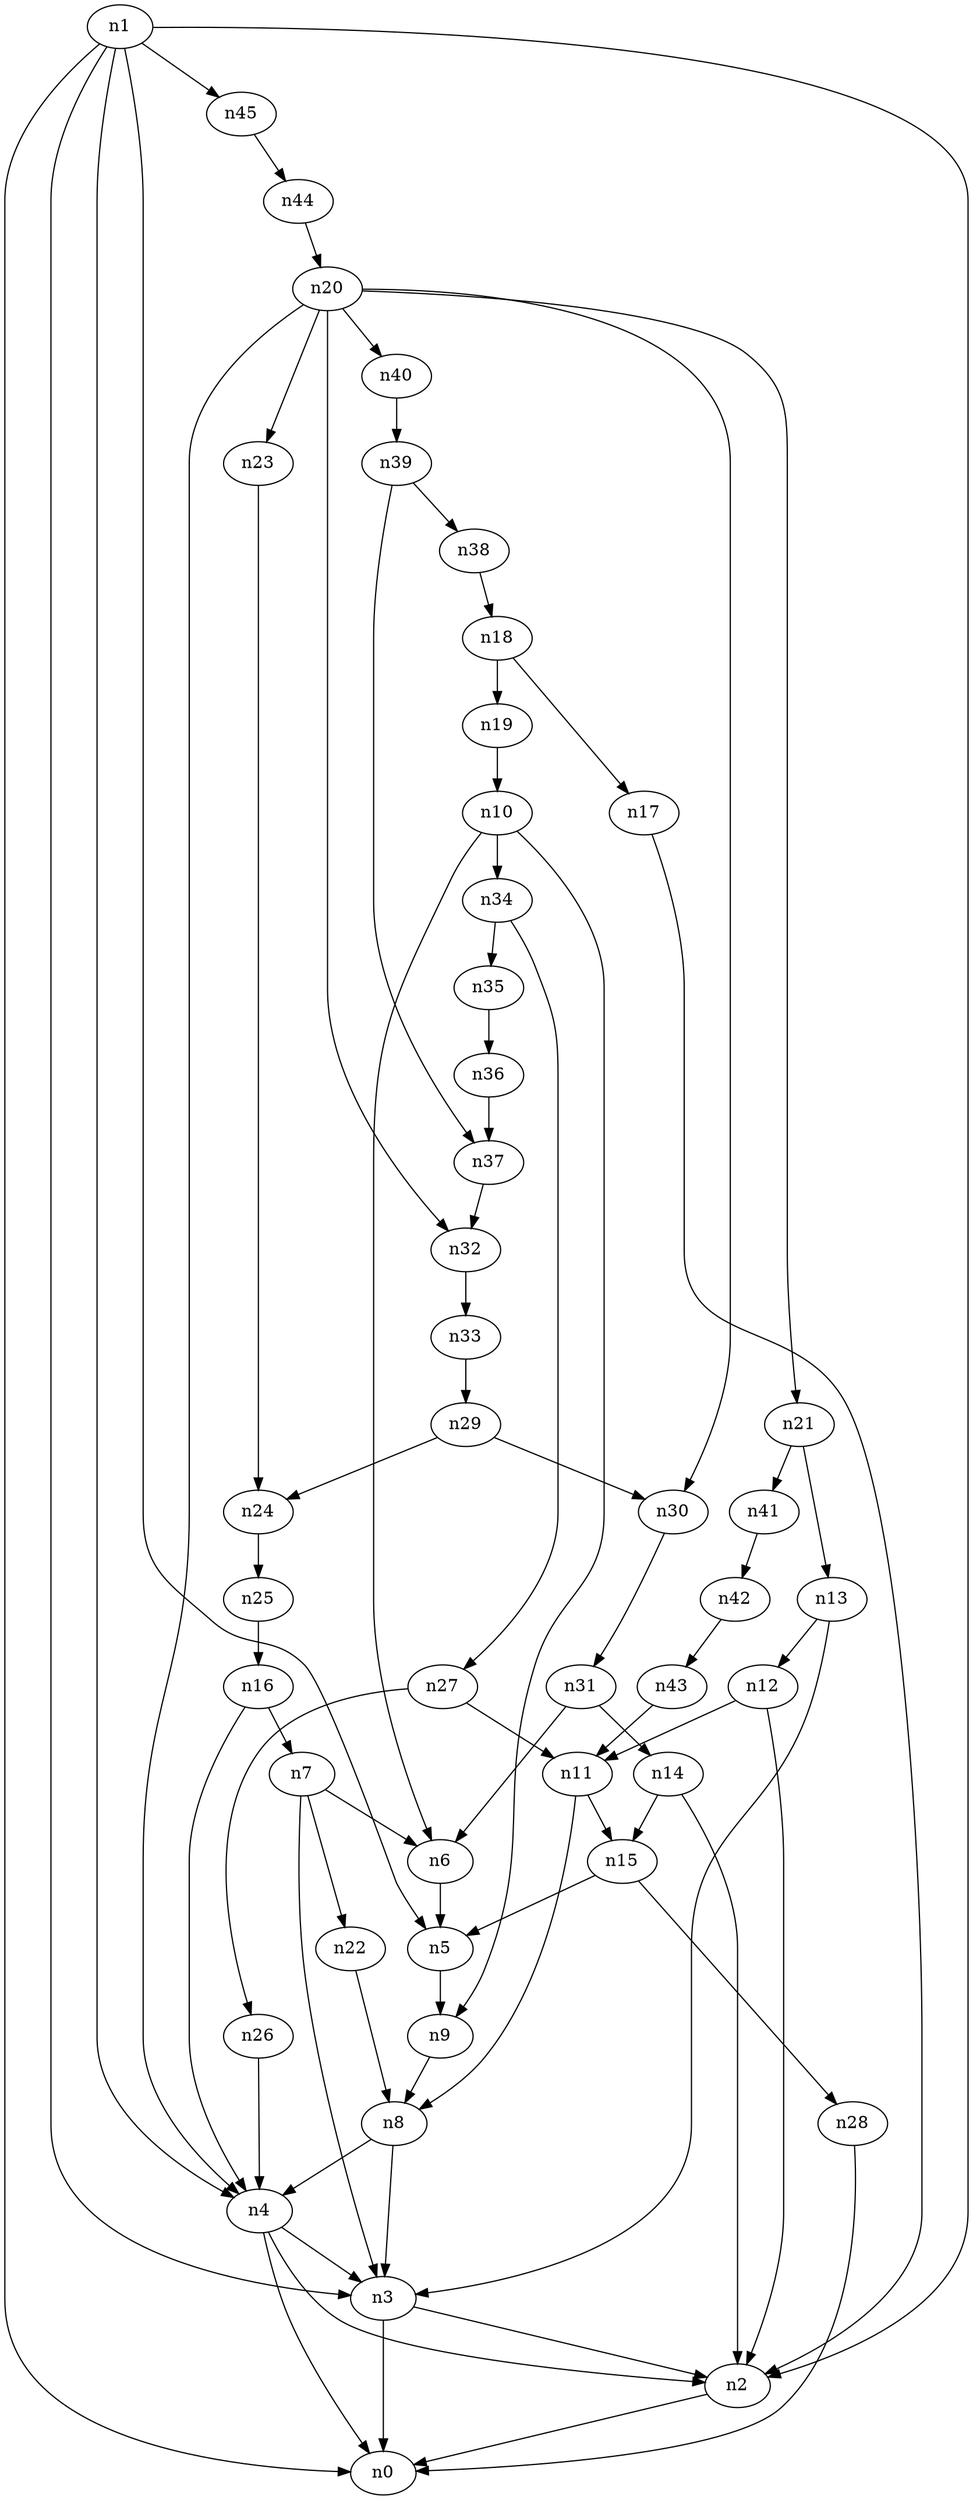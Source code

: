 digraph G {
	n1 -> n0	 [_graphml_id=e0];
	n1 -> n2	 [_graphml_id=e1];
	n1 -> n3	 [_graphml_id=e6];
	n1 -> n4	 [_graphml_id=e9];
	n1 -> n5	 [_graphml_id=e10];
	n1 -> n45	 [_graphml_id=e75];
	n2 -> n0	 [_graphml_id=e5];
	n3 -> n0	 [_graphml_id=e8];
	n3 -> n2	 [_graphml_id=e2];
	n4 -> n0	 [_graphml_id=e4];
	n4 -> n2	 [_graphml_id=e7];
	n4 -> n3	 [_graphml_id=e3];
	n5 -> n9	 [_graphml_id=e16];
	n6 -> n5	 [_graphml_id=e11];
	n7 -> n3	 [_graphml_id=e13];
	n7 -> n6	 [_graphml_id=e12];
	n7 -> n22	 [_graphml_id=e37];
	n8 -> n3	 [_graphml_id=e19];
	n8 -> n4	 [_graphml_id=e14];
	n9 -> n8	 [_graphml_id=e15];
	n10 -> n6	 [_graphml_id=e18];
	n10 -> n9	 [_graphml_id=e17];
	n10 -> n34	 [_graphml_id=e57];
	n11 -> n8	 [_graphml_id=e20];
	n11 -> n15	 [_graphml_id=e26];
	n12 -> n2	 [_graphml_id=e29];
	n12 -> n11	 [_graphml_id=e21];
	n13 -> n3	 [_graphml_id=e23];
	n13 -> n12	 [_graphml_id=e22];
	n14 -> n2	 [_graphml_id=e24];
	n14 -> n15	 [_graphml_id=e25];
	n15 -> n5	 [_graphml_id=e39];
	n15 -> n28	 [_graphml_id=e47];
	n16 -> n4	 [_graphml_id=e28];
	n16 -> n7	 [_graphml_id=e27];
	n17 -> n2	 [_graphml_id=e30];
	n18 -> n17	 [_graphml_id=e31];
	n18 -> n19	 [_graphml_id=e32];
	n19 -> n10	 [_graphml_id=e33];
	n20 -> n4	 [_graphml_id=e34];
	n20 -> n21	 [_graphml_id=e35];
	n20 -> n23	 [_graphml_id=e40];
	n20 -> n30	 [_graphml_id=e68];
	n20 -> n32	 [_graphml_id=e53];
	n20 -> n40	 [_graphml_id=e67];
	n21 -> n13	 [_graphml_id=e36];
	n21 -> n41	 [_graphml_id=e69];
	n22 -> n8	 [_graphml_id=e38];
	n23 -> n24	 [_graphml_id=e41];
	n24 -> n25	 [_graphml_id=e42];
	n25 -> n16	 [_graphml_id=e43];
	n26 -> n4	 [_graphml_id=e44];
	n27 -> n11	 [_graphml_id=e46];
	n27 -> n26	 [_graphml_id=e45];
	n28 -> n0	 [_graphml_id=e48];
	n29 -> n24	 [_graphml_id=e49];
	n29 -> n30	 [_graphml_id=e50];
	n30 -> n31	 [_graphml_id=e51];
	n31 -> n6	 [_graphml_id=e58];
	n31 -> n14	 [_graphml_id=e52];
	n32 -> n33	 [_graphml_id=e54];
	n33 -> n29	 [_graphml_id=e55];
	n34 -> n27	 [_graphml_id=e56];
	n34 -> n35	 [_graphml_id=e59];
	n35 -> n36	 [_graphml_id=e60];
	n36 -> n37	 [_graphml_id=e61];
	n37 -> n32	 [_graphml_id=e62];
	n38 -> n18	 [_graphml_id=e63];
	n39 -> n37	 [_graphml_id=e65];
	n39 -> n38	 [_graphml_id=e64];
	n40 -> n39	 [_graphml_id=e66];
	n41 -> n42	 [_graphml_id=e70];
	n42 -> n43	 [_graphml_id=e71];
	n43 -> n11	 [_graphml_id=e72];
	n44 -> n20	 [_graphml_id=e73];
	n45 -> n44	 [_graphml_id=e74];
}
